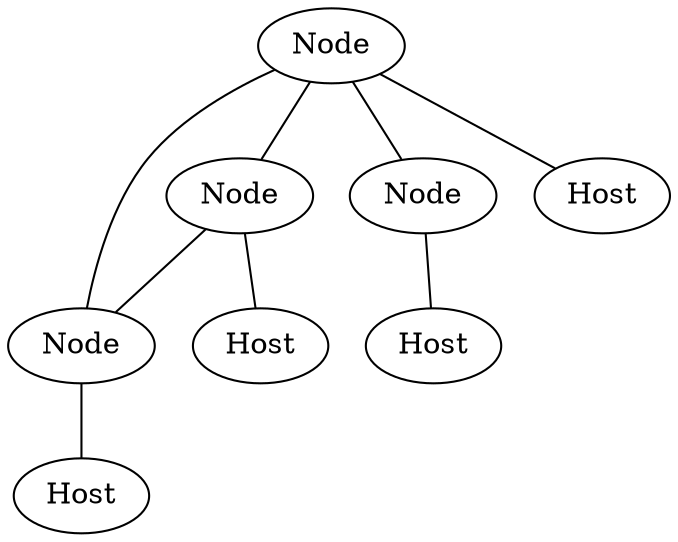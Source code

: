 strict graph {
    "sri" [label="Node"]
    "ucla" [label="Node"]
    "ucsb" [label="Node"]
    "utah" [label="Node"]
    "sri_h1" [label="Host"]
    "ucla_h1" [label="Host"]
    "ucsb_h1" [label="Host"]
    "utah_h1" [label="Host"]
    "sri" -- "ucla" [weight=1]
    "sri" -- "ucsb" [weight=1]
    "sri" -- "utah" [weight=1]
    "sri" -- "sri_h1" [weight=1]
    "ucla" -- "ucsb" [weight=1]
    "ucla" -- "ucla_h1" [weight=1]
    "ucsb" -- "ucsb_h1" [weight=1]
    "utah" -- "utah_h1" [weight=1]
}
